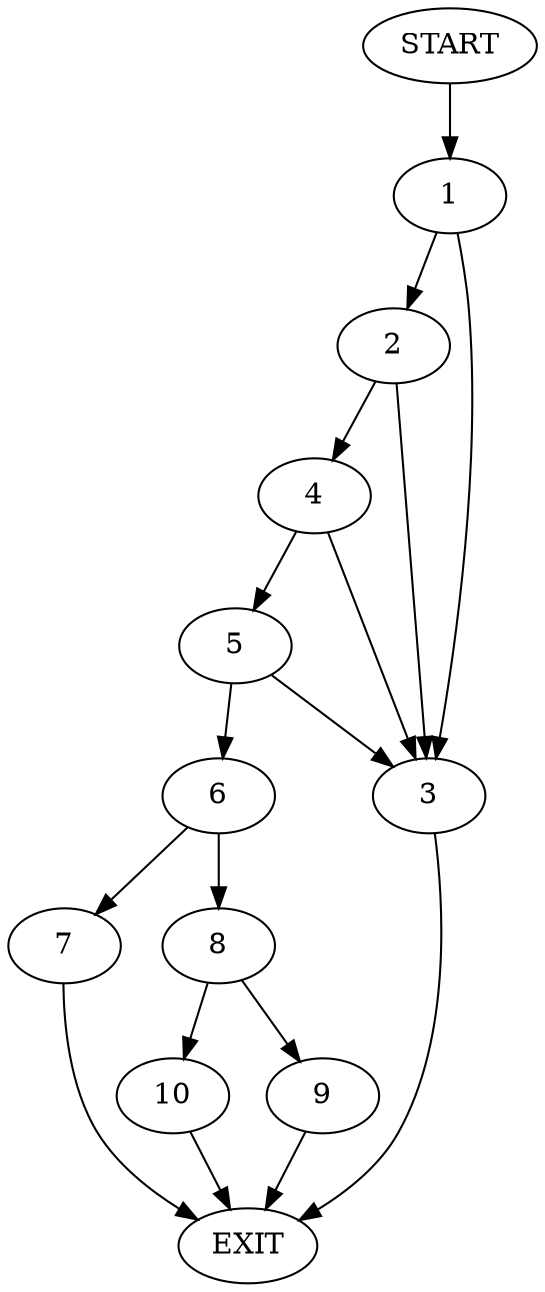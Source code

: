 digraph {
0 [label="START"]
11 [label="EXIT"]
0 -> 1
1 -> 2
1 -> 3
2 -> 4
2 -> 3
3 -> 11
4 -> 5
4 -> 3
5 -> 3
5 -> 6
6 -> 7
6 -> 8
8 -> 9
8 -> 10
7 -> 11
10 -> 11
9 -> 11
}
